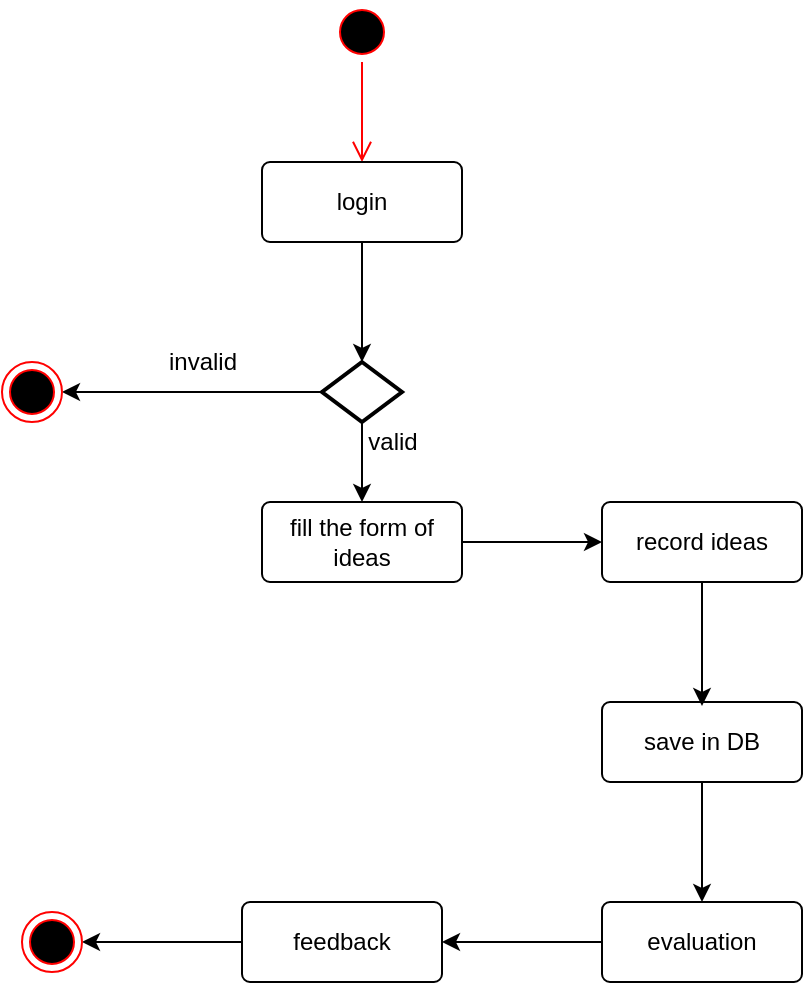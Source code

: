 <mxfile version="14.6.13" type="device"><diagram id="CjdRT3mHOdYUWjq8BtH9" name="Page-1"><mxGraphModel dx="1034" dy="582" grid="1" gridSize="10" guides="1" tooltips="1" connect="1" arrows="1" fold="1" page="1" pageScale="1" pageWidth="850" pageHeight="1100" math="0" shadow="0"><root><mxCell id="0"/><mxCell id="1" parent="0"/><mxCell id="Ef-r8VozHYbRKOHP9xBv-1" value="" style="ellipse;html=1;shape=startState;fillColor=#000000;strokeColor=#ff0000;" vertex="1" parent="1"><mxGeometry x="395" width="30" height="30" as="geometry"/></mxCell><mxCell id="Ef-r8VozHYbRKOHP9xBv-2" value="" style="edgeStyle=orthogonalEdgeStyle;html=1;verticalAlign=bottom;endArrow=open;endSize=8;strokeColor=#ff0000;" edge="1" source="Ef-r8VozHYbRKOHP9xBv-1" parent="1"><mxGeometry relative="1" as="geometry"><mxPoint x="410" y="80" as="targetPoint"/></mxGeometry></mxCell><mxCell id="Ef-r8VozHYbRKOHP9xBv-12" style="edgeStyle=orthogonalEdgeStyle;rounded=0;orthogonalLoop=1;jettySize=auto;html=1;entryX=0.5;entryY=0;entryDx=0;entryDy=0;entryPerimeter=0;" edge="1" parent="1" source="Ef-r8VozHYbRKOHP9xBv-4" target="Ef-r8VozHYbRKOHP9xBv-11"><mxGeometry relative="1" as="geometry"/></mxCell><mxCell id="Ef-r8VozHYbRKOHP9xBv-4" value="login" style="rounded=1;arcSize=10;whiteSpace=wrap;html=1;align=center;" vertex="1" parent="1"><mxGeometry x="360" y="80" width="100" height="40" as="geometry"/></mxCell><mxCell id="Ef-r8VozHYbRKOHP9xBv-27" value="" style="edgeStyle=orthogonalEdgeStyle;rounded=0;orthogonalLoop=1;jettySize=auto;html=1;" edge="1" parent="1" source="Ef-r8VozHYbRKOHP9xBv-5" target="Ef-r8VozHYbRKOHP9xBv-26"><mxGeometry relative="1" as="geometry"/></mxCell><mxCell id="Ef-r8VozHYbRKOHP9xBv-5" value="evaluation" style="rounded=1;arcSize=10;whiteSpace=wrap;html=1;align=center;" vertex="1" parent="1"><mxGeometry x="530" y="450" width="100" height="40" as="geometry"/></mxCell><mxCell id="Ef-r8VozHYbRKOHP9xBv-25" style="edgeStyle=orthogonalEdgeStyle;rounded=0;orthogonalLoop=1;jettySize=auto;html=1;entryX=0.5;entryY=0;entryDx=0;entryDy=0;" edge="1" parent="1" source="Ef-r8VozHYbRKOHP9xBv-6" target="Ef-r8VozHYbRKOHP9xBv-5"><mxGeometry relative="1" as="geometry"/></mxCell><mxCell id="Ef-r8VozHYbRKOHP9xBv-6" value="save in DB" style="rounded=1;arcSize=10;whiteSpace=wrap;html=1;align=center;" vertex="1" parent="1"><mxGeometry x="530" y="350" width="100" height="40" as="geometry"/></mxCell><mxCell id="Ef-r8VozHYbRKOHP9xBv-20" value="" style="edgeStyle=orthogonalEdgeStyle;rounded=0;orthogonalLoop=1;jettySize=auto;html=1;entryX=0.5;entryY=0.2;entryDx=0;entryDy=0;entryPerimeter=0;" edge="1" parent="1" source="Ef-r8VozHYbRKOHP9xBv-7"><mxGeometry relative="1" as="geometry"><mxPoint x="580" y="352" as="targetPoint"/></mxGeometry></mxCell><mxCell id="Ef-r8VozHYbRKOHP9xBv-7" value="record ideas" style="rounded=1;arcSize=10;whiteSpace=wrap;html=1;align=center;" vertex="1" parent="1"><mxGeometry x="530" y="250" width="100" height="40" as="geometry"/></mxCell><mxCell id="Ef-r8VozHYbRKOHP9xBv-18" style="edgeStyle=orthogonalEdgeStyle;rounded=0;orthogonalLoop=1;jettySize=auto;html=1;" edge="1" parent="1" source="Ef-r8VozHYbRKOHP9xBv-10"><mxGeometry relative="1" as="geometry"><mxPoint x="530" y="270" as="targetPoint"/></mxGeometry></mxCell><mxCell id="Ef-r8VozHYbRKOHP9xBv-10" value="fill the form of ideas" style="rounded=1;arcSize=10;whiteSpace=wrap;html=1;align=center;" vertex="1" parent="1"><mxGeometry x="360" y="250" width="100" height="40" as="geometry"/></mxCell><mxCell id="Ef-r8VozHYbRKOHP9xBv-14" style="edgeStyle=orthogonalEdgeStyle;rounded=0;orthogonalLoop=1;jettySize=auto;html=1;" edge="1" parent="1" source="Ef-r8VozHYbRKOHP9xBv-11" target="Ef-r8VozHYbRKOHP9xBv-13"><mxGeometry relative="1" as="geometry"/></mxCell><mxCell id="Ef-r8VozHYbRKOHP9xBv-15" style="edgeStyle=orthogonalEdgeStyle;rounded=0;orthogonalLoop=1;jettySize=auto;html=1;entryX=0.5;entryY=0;entryDx=0;entryDy=0;" edge="1" parent="1" source="Ef-r8VozHYbRKOHP9xBv-11" target="Ef-r8VozHYbRKOHP9xBv-10"><mxGeometry relative="1" as="geometry"/></mxCell><mxCell id="Ef-r8VozHYbRKOHP9xBv-11" value="" style="strokeWidth=2;html=1;shape=mxgraph.flowchart.decision;whiteSpace=wrap;" vertex="1" parent="1"><mxGeometry x="390" y="180" width="40" height="30" as="geometry"/></mxCell><mxCell id="Ef-r8VozHYbRKOHP9xBv-13" value="" style="ellipse;html=1;shape=endState;fillColor=#000000;strokeColor=#ff0000;" vertex="1" parent="1"><mxGeometry x="230" y="180" width="30" height="30" as="geometry"/></mxCell><mxCell id="Ef-r8VozHYbRKOHP9xBv-16" value="valid" style="text;html=1;align=center;verticalAlign=middle;resizable=0;points=[];autosize=1;strokeColor=none;" vertex="1" parent="1"><mxGeometry x="405" y="210" width="40" height="20" as="geometry"/></mxCell><mxCell id="Ef-r8VozHYbRKOHP9xBv-17" value="invalid" style="text;html=1;align=center;verticalAlign=middle;resizable=0;points=[];autosize=1;strokeColor=none;" vertex="1" parent="1"><mxGeometry x="305" y="170" width="50" height="20" as="geometry"/></mxCell><mxCell id="Ef-r8VozHYbRKOHP9xBv-29" style="edgeStyle=orthogonalEdgeStyle;rounded=0;orthogonalLoop=1;jettySize=auto;html=1;" edge="1" parent="1" source="Ef-r8VozHYbRKOHP9xBv-26"><mxGeometry relative="1" as="geometry"><mxPoint x="270" y="470" as="targetPoint"/></mxGeometry></mxCell><mxCell id="Ef-r8VozHYbRKOHP9xBv-26" value="feedback" style="rounded=1;arcSize=10;whiteSpace=wrap;html=1;align=center;" vertex="1" parent="1"><mxGeometry x="350" y="450" width="100" height="40" as="geometry"/></mxCell><mxCell id="Ef-r8VozHYbRKOHP9xBv-28" value="" style="ellipse;html=1;shape=endState;fillColor=#000000;strokeColor=#ff0000;" vertex="1" parent="1"><mxGeometry x="240" y="455" width="30" height="30" as="geometry"/></mxCell></root></mxGraphModel></diagram></mxfile>